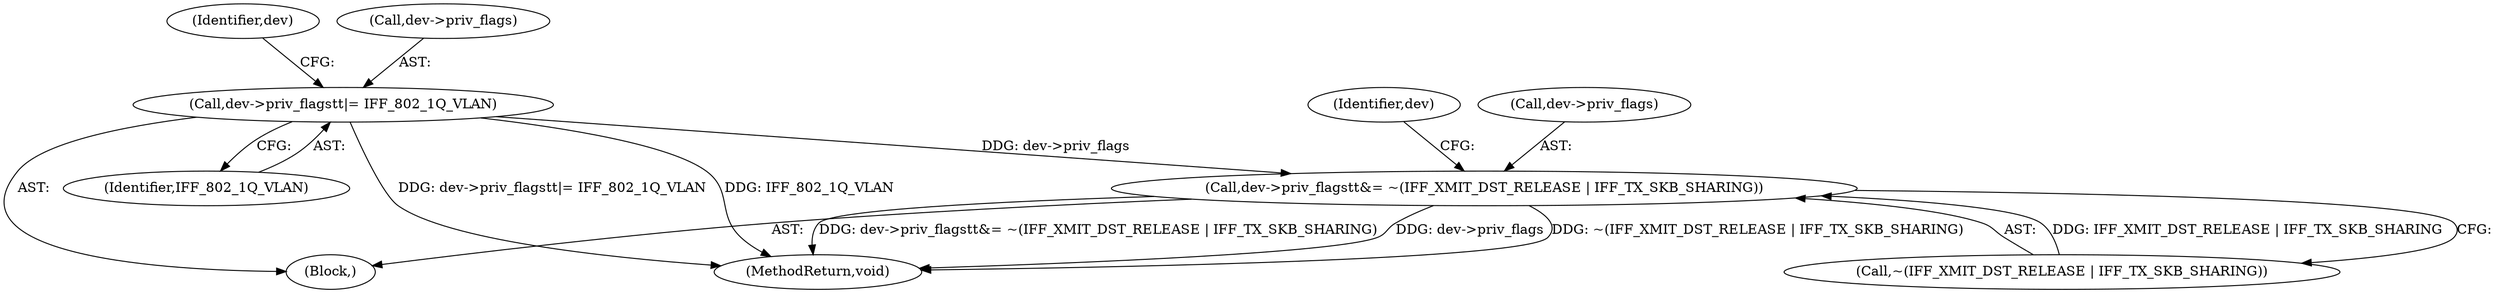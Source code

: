 digraph "0_linux_550fd08c2cebad61c548def135f67aba284c6162_10@pointer" {
"1000105" [label="(Call,dev->priv_flags\t\t|= IFF_802_1Q_VLAN)"];
"1000110" [label="(Call,dev->priv_flags\t\t&= ~(IFF_XMIT_DST_RELEASE | IFF_TX_SKB_SHARING))"];
"1000120" [label="(Identifier,dev)"];
"1000109" [label="(Identifier,IFF_802_1Q_VLAN)"];
"1000111" [label="(Call,dev->priv_flags)"];
"1000102" [label="(Block,)"];
"1000112" [label="(Identifier,dev)"];
"1000146" [label="(MethodReturn,void)"];
"1000105" [label="(Call,dev->priv_flags\t\t|= IFF_802_1Q_VLAN)"];
"1000106" [label="(Call,dev->priv_flags)"];
"1000114" [label="(Call,~(IFF_XMIT_DST_RELEASE | IFF_TX_SKB_SHARING))"];
"1000110" [label="(Call,dev->priv_flags\t\t&= ~(IFF_XMIT_DST_RELEASE | IFF_TX_SKB_SHARING))"];
"1000105" -> "1000102"  [label="AST: "];
"1000105" -> "1000109"  [label="CFG: "];
"1000106" -> "1000105"  [label="AST: "];
"1000109" -> "1000105"  [label="AST: "];
"1000112" -> "1000105"  [label="CFG: "];
"1000105" -> "1000146"  [label="DDG: dev->priv_flags\t\t|= IFF_802_1Q_VLAN"];
"1000105" -> "1000146"  [label="DDG: IFF_802_1Q_VLAN"];
"1000105" -> "1000110"  [label="DDG: dev->priv_flags"];
"1000110" -> "1000102"  [label="AST: "];
"1000110" -> "1000114"  [label="CFG: "];
"1000111" -> "1000110"  [label="AST: "];
"1000114" -> "1000110"  [label="AST: "];
"1000120" -> "1000110"  [label="CFG: "];
"1000110" -> "1000146"  [label="DDG: ~(IFF_XMIT_DST_RELEASE | IFF_TX_SKB_SHARING)"];
"1000110" -> "1000146"  [label="DDG: dev->priv_flags\t\t&= ~(IFF_XMIT_DST_RELEASE | IFF_TX_SKB_SHARING)"];
"1000110" -> "1000146"  [label="DDG: dev->priv_flags"];
"1000114" -> "1000110"  [label="DDG: IFF_XMIT_DST_RELEASE | IFF_TX_SKB_SHARING"];
}
